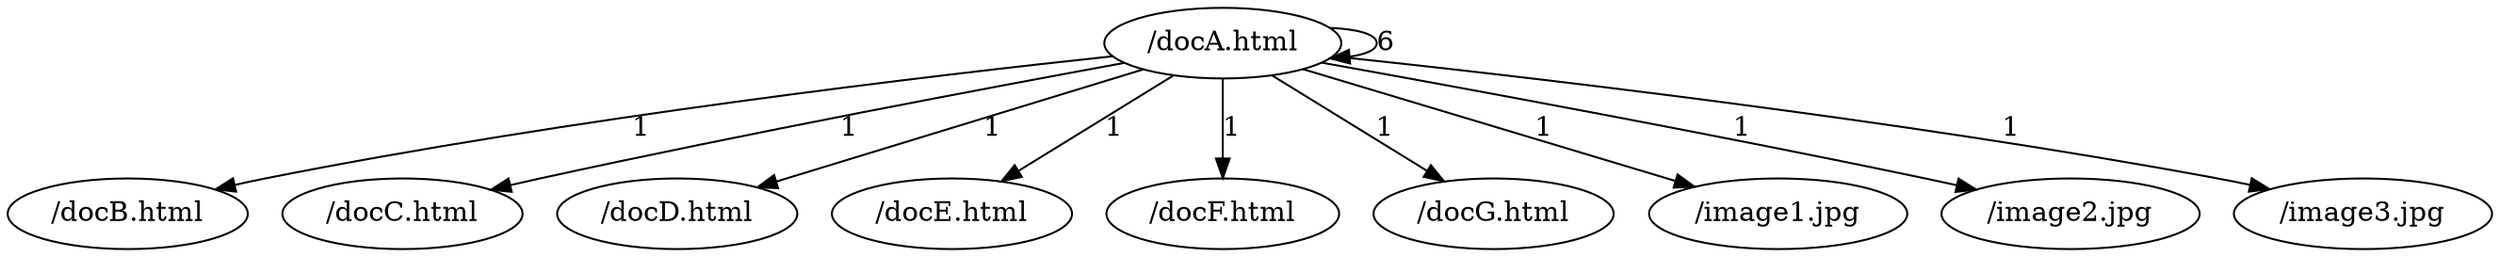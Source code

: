 digraph{
node0 [label="/docA.html"];
node1 [label="/docB.html"];
node2 [label="/docC.html"];
node3 [label="/docD.html"];
node4 [label="/docE.html"];
node5 [label="/docF.html"];
node6 [label="/docG.html"];
node7 [label="/image1.jpg"];
node8 [label="/image2.jpg"];
node9 [label="/image3.jpg"];
node0 -> node0 [label=6];
node0 -> node1 [label=1];
node0 -> node2 [label=1];
node0 -> node3 [label=1];
node0 -> node4 [label=1];
node0 -> node5 [label=1];
node0 -> node6 [label=1];
node0 -> node7 [label=1];
node0 -> node8 [label=1];
node0 -> node9 [label=1];
}